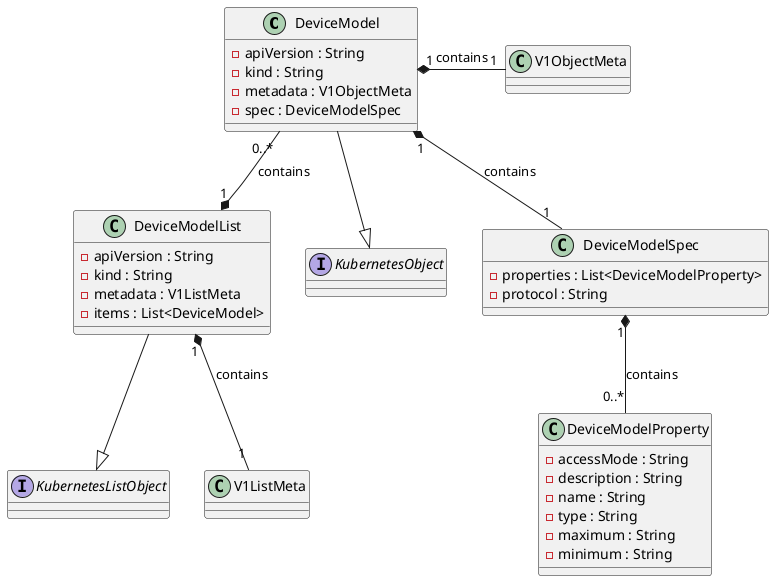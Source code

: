 @startuml
' 设置布局方向为从上到下
top to bottom direction


DeviceModel -[hidden]down- DeviceModelList
V1ObjectMeta -[hidden]right- DeviceModel

' 定义外部接口和类
interface KubernetesObject
interface KubernetesListObject
class V1ObjectMeta
class V1ListMeta

' 定义设备模型相关类及其字段
class DeviceModel {
  - apiVersion : String
  - kind : String
  - metadata : V1ObjectMeta
  - spec : DeviceModelSpec
}

class DeviceModelList {
  - apiVersion : String
  - kind : String
  - metadata : V1ListMeta
  - items : List<DeviceModel>
}

class DeviceModelProperty {
  - accessMode : String
  - description : String
  - name : String
  - type : String
  - maximum : String
  - minimum : String
}

class DeviceModelSpec {
  - properties : List<DeviceModelProperty>
  - protocol : String
}

' 显示实现关系
DeviceModel --|> KubernetesObject
DeviceModelList --|> KubernetesListObject

' 显示组合关系
DeviceModel "1" *-- "1" V1ObjectMeta : contains
DeviceModel "1" *-- "1" DeviceModelSpec : contains
DeviceModelSpec "1" *-- "0..*" DeviceModelProperty : contains
DeviceModelList "1" *-- "1" V1ListMeta : contains
DeviceModelList "1" *-- "0..*" DeviceModel : contains
@enduml